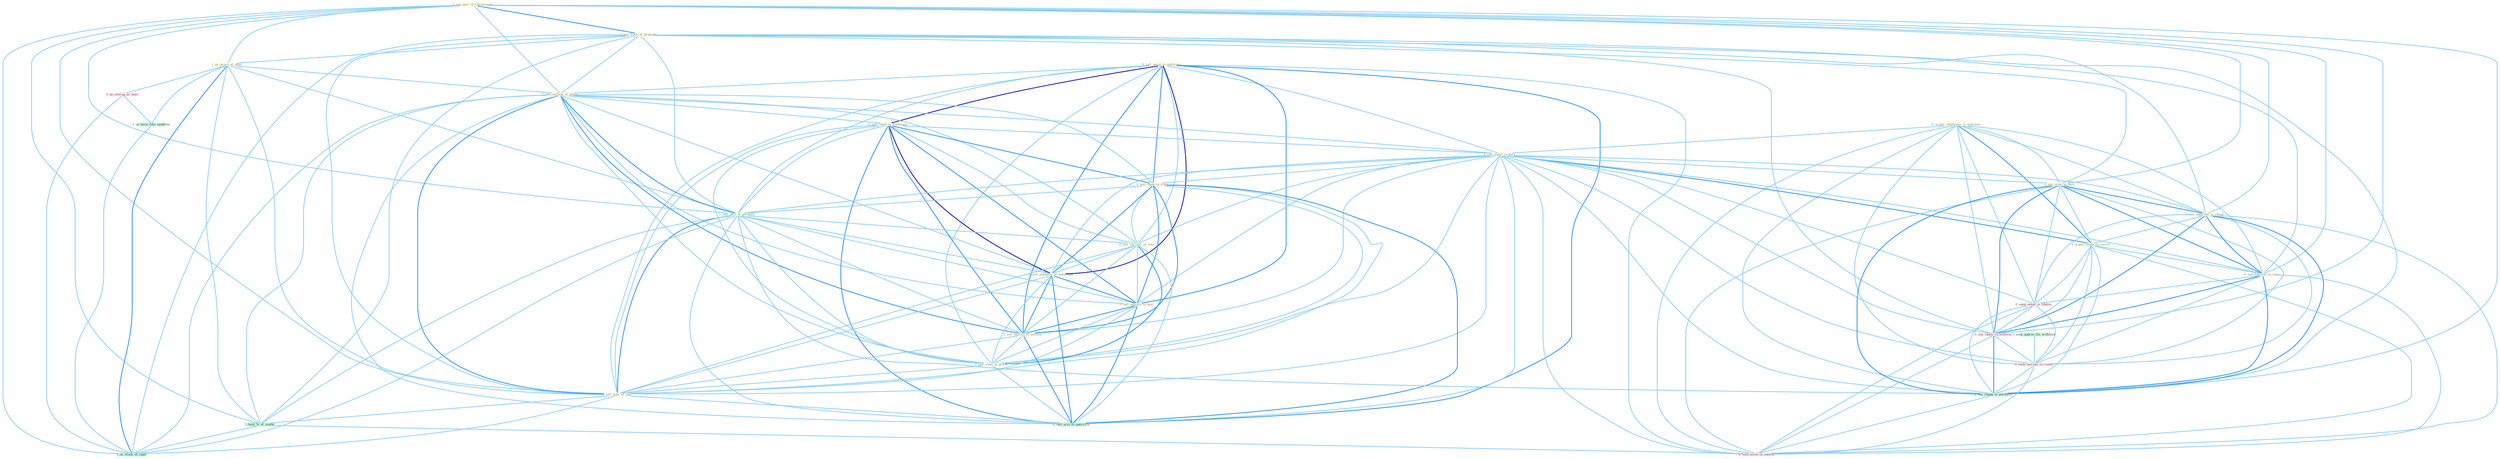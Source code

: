 Graph G{ 
    node
    [shape=polygon,style=filled,width=.5,height=.06,color="#BDFCC9",fixedsize=true,fontsize=4,
    fontcolor="#2f4f4f"];
    {node
    [color="#ffffe0", fontcolor="#8b7d6b"] "1_see_pair_of_chromosom " "1_see_flock_of_program " "1_us_proce_of_offer " "0_sell_asset_to_entitynam " "1_sell_million_of_share " "0_sell_build_to_entitynam " "0_acquir_entitynam_in_yearnum " "1_sell_stake_in_hors " "0_sell_them_to_trust " "1_sell_part_of_portfolio " "0_sell_currenc_at_rate " "0_sell_platform_to_entitynam " "0_sell_machin_to_busi " "0_see_ironi_in_fact " "1_see_opportun_in_integr " "1_acquir_stake_in_resort " "1_sell_million_to_million " "0_sell_steel_at_price " "1_sell_type_of_suit " "0_see_function_in_case "}
{node [color="#fff0f5", fontcolor="#b22222"] "0_seen_event_in_lifetim " "0_us_averag_as_base " "0_see_vaniti_in_everyon " "0_seek_increas_in_round " "0_hold_asset_in_anticip "}
edge [color="#B0E2FF"];

	"1_see_pair_of_chromosom " -- "1_see_flock_of_program " [w="2", color="#1e90ff" , len=0.8];
	"1_see_pair_of_chromosom " -- "1_us_proce_of_offer " [w="1", color="#87cefa" ];
	"1_see_pair_of_chromosom " -- "1_sell_million_of_share " [w="1", color="#87cefa" ];
	"1_see_pair_of_chromosom " -- "1_sell_part_of_portfolio " [w="1", color="#87cefa" ];
	"1_see_pair_of_chromosom " -- "0_see_ironi_in_fact " [w="1", color="#87cefa" ];
	"1_see_pair_of_chromosom " -- "1_see_opportun_in_integr " [w="1", color="#87cefa" ];
	"1_see_pair_of_chromosom " -- "1_sell_type_of_suit " [w="1", color="#87cefa" ];
	"1_see_pair_of_chromosom " -- "0_see_function_in_case " [w="1", color="#87cefa" ];
	"1_see_pair_of_chromosom " -- "1_hold_%_of_ventur " [w="1", color="#87cefa" ];
	"1_see_pair_of_chromosom " -- "0_see_vaniti_in_everyon " [w="1", color="#87cefa" ];
	"1_see_pair_of_chromosom " -- "1_us_stock_of_capit " [w="1", color="#87cefa" ];
	"1_see_pair_of_chromosom " -- "1_see_chang_in_portfolio " [w="1", color="#87cefa" ];
	"1_see_flock_of_program " -- "1_us_proce_of_offer " [w="1", color="#87cefa" ];
	"1_see_flock_of_program " -- "1_sell_million_of_share " [w="1", color="#87cefa" ];
	"1_see_flock_of_program " -- "1_sell_part_of_portfolio " [w="1", color="#87cefa" ];
	"1_see_flock_of_program " -- "0_see_ironi_in_fact " [w="1", color="#87cefa" ];
	"1_see_flock_of_program " -- "1_see_opportun_in_integr " [w="1", color="#87cefa" ];
	"1_see_flock_of_program " -- "1_sell_type_of_suit " [w="1", color="#87cefa" ];
	"1_see_flock_of_program " -- "0_see_function_in_case " [w="1", color="#87cefa" ];
	"1_see_flock_of_program " -- "1_hold_%_of_ventur " [w="1", color="#87cefa" ];
	"1_see_flock_of_program " -- "0_see_vaniti_in_everyon " [w="1", color="#87cefa" ];
	"1_see_flock_of_program " -- "1_us_stock_of_capit " [w="1", color="#87cefa" ];
	"1_see_flock_of_program " -- "1_see_chang_in_portfolio " [w="1", color="#87cefa" ];
	"1_us_proce_of_offer " -- "1_sell_million_of_share " [w="1", color="#87cefa" ];
	"1_us_proce_of_offer " -- "1_sell_part_of_portfolio " [w="1", color="#87cefa" ];
	"1_us_proce_of_offer " -- "1_sell_type_of_suit " [w="1", color="#87cefa" ];
	"1_us_proce_of_offer " -- "0_us_averag_as_base " [w="1", color="#87cefa" ];
	"1_us_proce_of_offer " -- "1_us_term_like_syndrom " [w="1", color="#87cefa" ];
	"1_us_proce_of_offer " -- "1_hold_%_of_ventur " [w="1", color="#87cefa" ];
	"1_us_proce_of_offer " -- "1_us_stock_of_capit " [w="2", color="#1e90ff" , len=0.8];
	"0_sell_asset_to_entitynam " -- "1_sell_million_of_share " [w="1", color="#87cefa" ];
	"0_sell_asset_to_entitynam " -- "0_sell_build_to_entitynam " [w="3", color="#0000cd" , len=0.6];
	"0_sell_asset_to_entitynam " -- "1_sell_stake_in_hors " [w="1", color="#87cefa" ];
	"0_sell_asset_to_entitynam " -- "0_sell_them_to_trust " [w="2", color="#1e90ff" , len=0.8];
	"0_sell_asset_to_entitynam " -- "1_sell_part_of_portfolio " [w="1", color="#87cefa" ];
	"0_sell_asset_to_entitynam " -- "0_sell_currenc_at_rate " [w="1", color="#87cefa" ];
	"0_sell_asset_to_entitynam " -- "0_sell_platform_to_entitynam " [w="3", color="#0000cd" , len=0.6];
	"0_sell_asset_to_entitynam " -- "0_sell_machin_to_busi " [w="2", color="#1e90ff" , len=0.8];
	"0_sell_asset_to_entitynam " -- "1_sell_million_to_million " [w="2", color="#1e90ff" , len=0.8];
	"0_sell_asset_to_entitynam " -- "0_sell_steel_at_price " [w="1", color="#87cefa" ];
	"0_sell_asset_to_entitynam " -- "1_sell_type_of_suit " [w="1", color="#87cefa" ];
	"0_sell_asset_to_entitynam " -- "0_sell_arm_to_guerrilla " [w="2", color="#1e90ff" , len=0.8];
	"0_sell_asset_to_entitynam " -- "0_hold_asset_in_anticip " [w="1", color="#87cefa" ];
	"1_sell_million_of_share " -- "0_sell_build_to_entitynam " [w="1", color="#87cefa" ];
	"1_sell_million_of_share " -- "1_sell_stake_in_hors " [w="1", color="#87cefa" ];
	"1_sell_million_of_share " -- "0_sell_them_to_trust " [w="1", color="#87cefa" ];
	"1_sell_million_of_share " -- "1_sell_part_of_portfolio " [w="2", color="#1e90ff" , len=0.8];
	"1_sell_million_of_share " -- "0_sell_currenc_at_rate " [w="1", color="#87cefa" ];
	"1_sell_million_of_share " -- "0_sell_platform_to_entitynam " [w="1", color="#87cefa" ];
	"1_sell_million_of_share " -- "0_sell_machin_to_busi " [w="1", color="#87cefa" ];
	"1_sell_million_of_share " -- "1_sell_million_to_million " [w="2", color="#1e90ff" , len=0.8];
	"1_sell_million_of_share " -- "0_sell_steel_at_price " [w="1", color="#87cefa" ];
	"1_sell_million_of_share " -- "1_sell_type_of_suit " [w="2", color="#1e90ff" , len=0.8];
	"1_sell_million_of_share " -- "1_hold_%_of_ventur " [w="1", color="#87cefa" ];
	"1_sell_million_of_share " -- "0_sell_arm_to_guerrilla " [w="1", color="#87cefa" ];
	"1_sell_million_of_share " -- "1_us_stock_of_capit " [w="1", color="#87cefa" ];
	"0_sell_build_to_entitynam " -- "1_sell_stake_in_hors " [w="1", color="#87cefa" ];
	"0_sell_build_to_entitynam " -- "0_sell_them_to_trust " [w="2", color="#1e90ff" , len=0.8];
	"0_sell_build_to_entitynam " -- "1_sell_part_of_portfolio " [w="1", color="#87cefa" ];
	"0_sell_build_to_entitynam " -- "0_sell_currenc_at_rate " [w="1", color="#87cefa" ];
	"0_sell_build_to_entitynam " -- "0_sell_platform_to_entitynam " [w="3", color="#0000cd" , len=0.6];
	"0_sell_build_to_entitynam " -- "0_sell_machin_to_busi " [w="2", color="#1e90ff" , len=0.8];
	"0_sell_build_to_entitynam " -- "1_sell_million_to_million " [w="2", color="#1e90ff" , len=0.8];
	"0_sell_build_to_entitynam " -- "0_sell_steel_at_price " [w="1", color="#87cefa" ];
	"0_sell_build_to_entitynam " -- "1_sell_type_of_suit " [w="1", color="#87cefa" ];
	"0_sell_build_to_entitynam " -- "0_sell_arm_to_guerrilla " [w="2", color="#1e90ff" , len=0.8];
	"0_acquir_entitynam_in_yearnum " -- "1_sell_stake_in_hors " [w="1", color="#87cefa" ];
	"0_acquir_entitynam_in_yearnum " -- "0_see_ironi_in_fact " [w="1", color="#87cefa" ];
	"0_acquir_entitynam_in_yearnum " -- "1_see_opportun_in_integr " [w="1", color="#87cefa" ];
	"0_acquir_entitynam_in_yearnum " -- "1_acquir_stake_in_resort " [w="2", color="#1e90ff" , len=0.8];
	"0_acquir_entitynam_in_yearnum " -- "0_see_function_in_case " [w="1", color="#87cefa" ];
	"0_acquir_entitynam_in_yearnum " -- "0_seen_event_in_lifetim " [w="1", color="#87cefa" ];
	"0_acquir_entitynam_in_yearnum " -- "0_see_vaniti_in_everyon " [w="1", color="#87cefa" ];
	"0_acquir_entitynam_in_yearnum " -- "0_seek_increas_in_round " [w="1", color="#87cefa" ];
	"0_acquir_entitynam_in_yearnum " -- "1_see_chang_in_portfolio " [w="1", color="#87cefa" ];
	"0_acquir_entitynam_in_yearnum " -- "0_hold_asset_in_anticip " [w="1", color="#87cefa" ];
	"1_sell_stake_in_hors " -- "0_sell_them_to_trust " [w="1", color="#87cefa" ];
	"1_sell_stake_in_hors " -- "1_sell_part_of_portfolio " [w="1", color="#87cefa" ];
	"1_sell_stake_in_hors " -- "0_sell_currenc_at_rate " [w="1", color="#87cefa" ];
	"1_sell_stake_in_hors " -- "0_sell_platform_to_entitynam " [w="1", color="#87cefa" ];
	"1_sell_stake_in_hors " -- "0_sell_machin_to_busi " [w="1", color="#87cefa" ];
	"1_sell_stake_in_hors " -- "0_see_ironi_in_fact " [w="1", color="#87cefa" ];
	"1_sell_stake_in_hors " -- "1_see_opportun_in_integr " [w="1", color="#87cefa" ];
	"1_sell_stake_in_hors " -- "1_acquir_stake_in_resort " [w="2", color="#1e90ff" , len=0.8];
	"1_sell_stake_in_hors " -- "1_sell_million_to_million " [w="1", color="#87cefa" ];
	"1_sell_stake_in_hors " -- "0_sell_steel_at_price " [w="1", color="#87cefa" ];
	"1_sell_stake_in_hors " -- "1_sell_type_of_suit " [w="1", color="#87cefa" ];
	"1_sell_stake_in_hors " -- "0_see_function_in_case " [w="1", color="#87cefa" ];
	"1_sell_stake_in_hors " -- "0_seen_event_in_lifetim " [w="1", color="#87cefa" ];
	"1_sell_stake_in_hors " -- "0_see_vaniti_in_everyon " [w="1", color="#87cefa" ];
	"1_sell_stake_in_hors " -- "0_sell_arm_to_guerrilla " [w="1", color="#87cefa" ];
	"1_sell_stake_in_hors " -- "0_seek_increas_in_round " [w="1", color="#87cefa" ];
	"1_sell_stake_in_hors " -- "1_see_chang_in_portfolio " [w="1", color="#87cefa" ];
	"1_sell_stake_in_hors " -- "0_hold_asset_in_anticip " [w="1", color="#87cefa" ];
	"0_sell_them_to_trust " -- "1_sell_part_of_portfolio " [w="1", color="#87cefa" ];
	"0_sell_them_to_trust " -- "0_sell_currenc_at_rate " [w="1", color="#87cefa" ];
	"0_sell_them_to_trust " -- "0_sell_platform_to_entitynam " [w="2", color="#1e90ff" , len=0.8];
	"0_sell_them_to_trust " -- "0_sell_machin_to_busi " [w="2", color="#1e90ff" , len=0.8];
	"0_sell_them_to_trust " -- "1_sell_million_to_million " [w="2", color="#1e90ff" , len=0.8];
	"0_sell_them_to_trust " -- "0_sell_steel_at_price " [w="1", color="#87cefa" ];
	"0_sell_them_to_trust " -- "1_sell_type_of_suit " [w="1", color="#87cefa" ];
	"0_sell_them_to_trust " -- "0_sell_arm_to_guerrilla " [w="2", color="#1e90ff" , len=0.8];
	"1_sell_part_of_portfolio " -- "0_sell_currenc_at_rate " [w="1", color="#87cefa" ];
	"1_sell_part_of_portfolio " -- "0_sell_platform_to_entitynam " [w="1", color="#87cefa" ];
	"1_sell_part_of_portfolio " -- "0_sell_machin_to_busi " [w="1", color="#87cefa" ];
	"1_sell_part_of_portfolio " -- "1_sell_million_to_million " [w="1", color="#87cefa" ];
	"1_sell_part_of_portfolio " -- "0_sell_steel_at_price " [w="1", color="#87cefa" ];
	"1_sell_part_of_portfolio " -- "1_sell_type_of_suit " [w="2", color="#1e90ff" , len=0.8];
	"1_sell_part_of_portfolio " -- "1_hold_%_of_ventur " [w="1", color="#87cefa" ];
	"1_sell_part_of_portfolio " -- "0_sell_arm_to_guerrilla " [w="1", color="#87cefa" ];
	"1_sell_part_of_portfolio " -- "1_us_stock_of_capit " [w="1", color="#87cefa" ];
	"1_sell_part_of_portfolio " -- "1_see_chang_in_portfolio " [w="1", color="#87cefa" ];
	"0_sell_currenc_at_rate " -- "0_sell_platform_to_entitynam " [w="1", color="#87cefa" ];
	"0_sell_currenc_at_rate " -- "0_sell_machin_to_busi " [w="1", color="#87cefa" ];
	"0_sell_currenc_at_rate " -- "1_sell_million_to_million " [w="1", color="#87cefa" ];
	"0_sell_currenc_at_rate " -- "0_sell_steel_at_price " [w="2", color="#1e90ff" , len=0.8];
	"0_sell_currenc_at_rate " -- "1_sell_type_of_suit " [w="1", color="#87cefa" ];
	"0_sell_currenc_at_rate " -- "0_sell_arm_to_guerrilla " [w="1", color="#87cefa" ];
	"0_sell_platform_to_entitynam " -- "0_sell_machin_to_busi " [w="2", color="#1e90ff" , len=0.8];
	"0_sell_platform_to_entitynam " -- "1_sell_million_to_million " [w="2", color="#1e90ff" , len=0.8];
	"0_sell_platform_to_entitynam " -- "0_sell_steel_at_price " [w="1", color="#87cefa" ];
	"0_sell_platform_to_entitynam " -- "1_sell_type_of_suit " [w="1", color="#87cefa" ];
	"0_sell_platform_to_entitynam " -- "0_sell_arm_to_guerrilla " [w="2", color="#1e90ff" , len=0.8];
	"0_sell_machin_to_busi " -- "1_sell_million_to_million " [w="2", color="#1e90ff" , len=0.8];
	"0_sell_machin_to_busi " -- "0_sell_steel_at_price " [w="1", color="#87cefa" ];
	"0_sell_machin_to_busi " -- "1_sell_type_of_suit " [w="1", color="#87cefa" ];
	"0_sell_machin_to_busi " -- "0_sell_arm_to_guerrilla " [w="2", color="#1e90ff" , len=0.8];
	"0_see_ironi_in_fact " -- "1_see_opportun_in_integr " [w="2", color="#1e90ff" , len=0.8];
	"0_see_ironi_in_fact " -- "1_acquir_stake_in_resort " [w="1", color="#87cefa" ];
	"0_see_ironi_in_fact " -- "0_see_function_in_case " [w="2", color="#1e90ff" , len=0.8];
	"0_see_ironi_in_fact " -- "0_seen_event_in_lifetim " [w="1", color="#87cefa" ];
	"0_see_ironi_in_fact " -- "0_see_vaniti_in_everyon " [w="2", color="#1e90ff" , len=0.8];
	"0_see_ironi_in_fact " -- "0_seek_increas_in_round " [w="1", color="#87cefa" ];
	"0_see_ironi_in_fact " -- "1_see_chang_in_portfolio " [w="2", color="#1e90ff" , len=0.8];
	"0_see_ironi_in_fact " -- "0_hold_asset_in_anticip " [w="1", color="#87cefa" ];
	"1_see_opportun_in_integr " -- "1_acquir_stake_in_resort " [w="1", color="#87cefa" ];
	"1_see_opportun_in_integr " -- "0_see_function_in_case " [w="2", color="#1e90ff" , len=0.8];
	"1_see_opportun_in_integr " -- "0_seen_event_in_lifetim " [w="1", color="#87cefa" ];
	"1_see_opportun_in_integr " -- "0_see_vaniti_in_everyon " [w="2", color="#1e90ff" , len=0.8];
	"1_see_opportun_in_integr " -- "0_seek_increas_in_round " [w="1", color="#87cefa" ];
	"1_see_opportun_in_integr " -- "1_see_chang_in_portfolio " [w="2", color="#1e90ff" , len=0.8];
	"1_see_opportun_in_integr " -- "0_hold_asset_in_anticip " [w="1", color="#87cefa" ];
	"1_acquir_stake_in_resort " -- "0_see_function_in_case " [w="1", color="#87cefa" ];
	"1_acquir_stake_in_resort " -- "0_seen_event_in_lifetim " [w="1", color="#87cefa" ];
	"1_acquir_stake_in_resort " -- "0_see_vaniti_in_everyon " [w="1", color="#87cefa" ];
	"1_acquir_stake_in_resort " -- "0_seek_increas_in_round " [w="1", color="#87cefa" ];
	"1_acquir_stake_in_resort " -- "1_see_chang_in_portfolio " [w="1", color="#87cefa" ];
	"1_acquir_stake_in_resort " -- "0_hold_asset_in_anticip " [w="1", color="#87cefa" ];
	"1_sell_million_to_million " -- "0_sell_steel_at_price " [w="1", color="#87cefa" ];
	"1_sell_million_to_million " -- "1_sell_type_of_suit " [w="1", color="#87cefa" ];
	"1_sell_million_to_million " -- "0_sell_arm_to_guerrilla " [w="2", color="#1e90ff" , len=0.8];
	"0_sell_steel_at_price " -- "1_sell_type_of_suit " [w="1", color="#87cefa" ];
	"0_sell_steel_at_price " -- "0_sell_arm_to_guerrilla " [w="1", color="#87cefa" ];
	"1_sell_type_of_suit " -- "1_hold_%_of_ventur " [w="1", color="#87cefa" ];
	"1_sell_type_of_suit " -- "0_sell_arm_to_guerrilla " [w="1", color="#87cefa" ];
	"1_sell_type_of_suit " -- "1_us_stock_of_capit " [w="1", color="#87cefa" ];
	"0_see_function_in_case " -- "0_seen_event_in_lifetim " [w="1", color="#87cefa" ];
	"0_see_function_in_case " -- "0_see_vaniti_in_everyon " [w="2", color="#1e90ff" , len=0.8];
	"0_see_function_in_case " -- "0_seek_increas_in_round " [w="1", color="#87cefa" ];
	"0_see_function_in_case " -- "1_see_chang_in_portfolio " [w="2", color="#1e90ff" , len=0.8];
	"0_see_function_in_case " -- "0_hold_asset_in_anticip " [w="1", color="#87cefa" ];
	"0_seen_event_in_lifetim " -- "0_see_vaniti_in_everyon " [w="1", color="#87cefa" ];
	"0_seen_event_in_lifetim " -- "0_seek_increas_in_round " [w="1", color="#87cefa" ];
	"0_seen_event_in_lifetim " -- "1_see_chang_in_portfolio " [w="1", color="#87cefa" ];
	"0_seen_event_in_lifetim " -- "0_hold_asset_in_anticip " [w="1", color="#87cefa" ];
	"0_us_averag_as_base " -- "1_us_term_like_syndrom " [w="1", color="#87cefa" ];
	"0_us_averag_as_base " -- "1_us_stock_of_capit " [w="1", color="#87cefa" ];
	"1_us_term_like_syndrom " -- "1_us_stock_of_capit " [w="1", color="#87cefa" ];
	"1_seek_approv_for_withhold " -- "0_seek_increas_in_round " [w="1", color="#87cefa" ];
	"1_hold_%_of_ventur " -- "1_us_stock_of_capit " [w="1", color="#87cefa" ];
	"1_hold_%_of_ventur " -- "0_hold_asset_in_anticip " [w="1", color="#87cefa" ];
	"0_see_vaniti_in_everyon " -- "0_seek_increas_in_round " [w="1", color="#87cefa" ];
	"0_see_vaniti_in_everyon " -- "1_see_chang_in_portfolio " [w="2", color="#1e90ff" , len=0.8];
	"0_see_vaniti_in_everyon " -- "0_hold_asset_in_anticip " [w="1", color="#87cefa" ];
	"0_seek_increas_in_round " -- "1_see_chang_in_portfolio " [w="1", color="#87cefa" ];
	"0_seek_increas_in_round " -- "0_hold_asset_in_anticip " [w="1", color="#87cefa" ];
	"1_see_chang_in_portfolio " -- "0_hold_asset_in_anticip " [w="1", color="#87cefa" ];
}